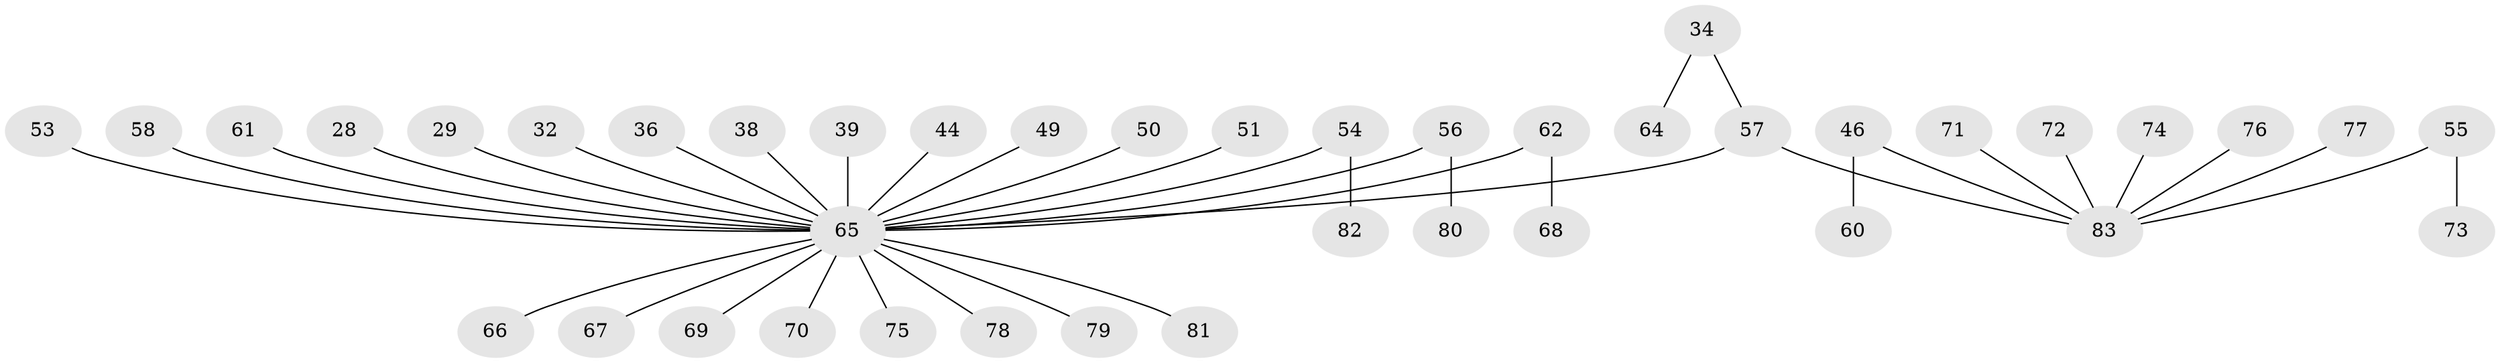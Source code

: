 // original degree distribution, {4: 0.0963855421686747, 7: 0.024096385542168676, 2: 0.26506024096385544, 5: 0.024096385542168676, 3: 0.060240963855421686, 1: 0.5180722891566265, 6: 0.012048192771084338}
// Generated by graph-tools (version 1.1) at 2025/53/03/09/25 04:53:01]
// undirected, 41 vertices, 40 edges
graph export_dot {
graph [start="1"]
  node [color=gray90,style=filled];
  28;
  29;
  32;
  34;
  36;
  38;
  39;
  44;
  46;
  49;
  50;
  51;
  53;
  54;
  55;
  56;
  57 [super="+24+6+19+21"];
  58;
  60;
  61;
  62;
  64;
  65 [super="+4+25+45+59+30+22+48+16+42"];
  66;
  67;
  68;
  69;
  70;
  71;
  72;
  73;
  74;
  75;
  76;
  77;
  78;
  79;
  80;
  81;
  82;
  83 [super="+63+41"];
  28 -- 65;
  29 -- 65;
  32 -- 65;
  34 -- 64;
  34 -- 57;
  36 -- 65;
  38 -- 65;
  39 -- 65;
  44 -- 65;
  46 -- 60;
  46 -- 83;
  49 -- 65;
  50 -- 65;
  51 -- 65;
  53 -- 65;
  54 -- 82;
  54 -- 65;
  55 -- 73;
  55 -- 83;
  56 -- 80;
  56 -- 65;
  57 -- 65;
  57 -- 83;
  58 -- 65;
  61 -- 65;
  62 -- 68;
  62 -- 65;
  65 -- 70;
  65 -- 79;
  65 -- 78;
  65 -- 66;
  65 -- 67;
  65 -- 81;
  65 -- 75;
  65 -- 69;
  71 -- 83;
  72 -- 83;
  74 -- 83;
  76 -- 83;
  77 -- 83;
}

